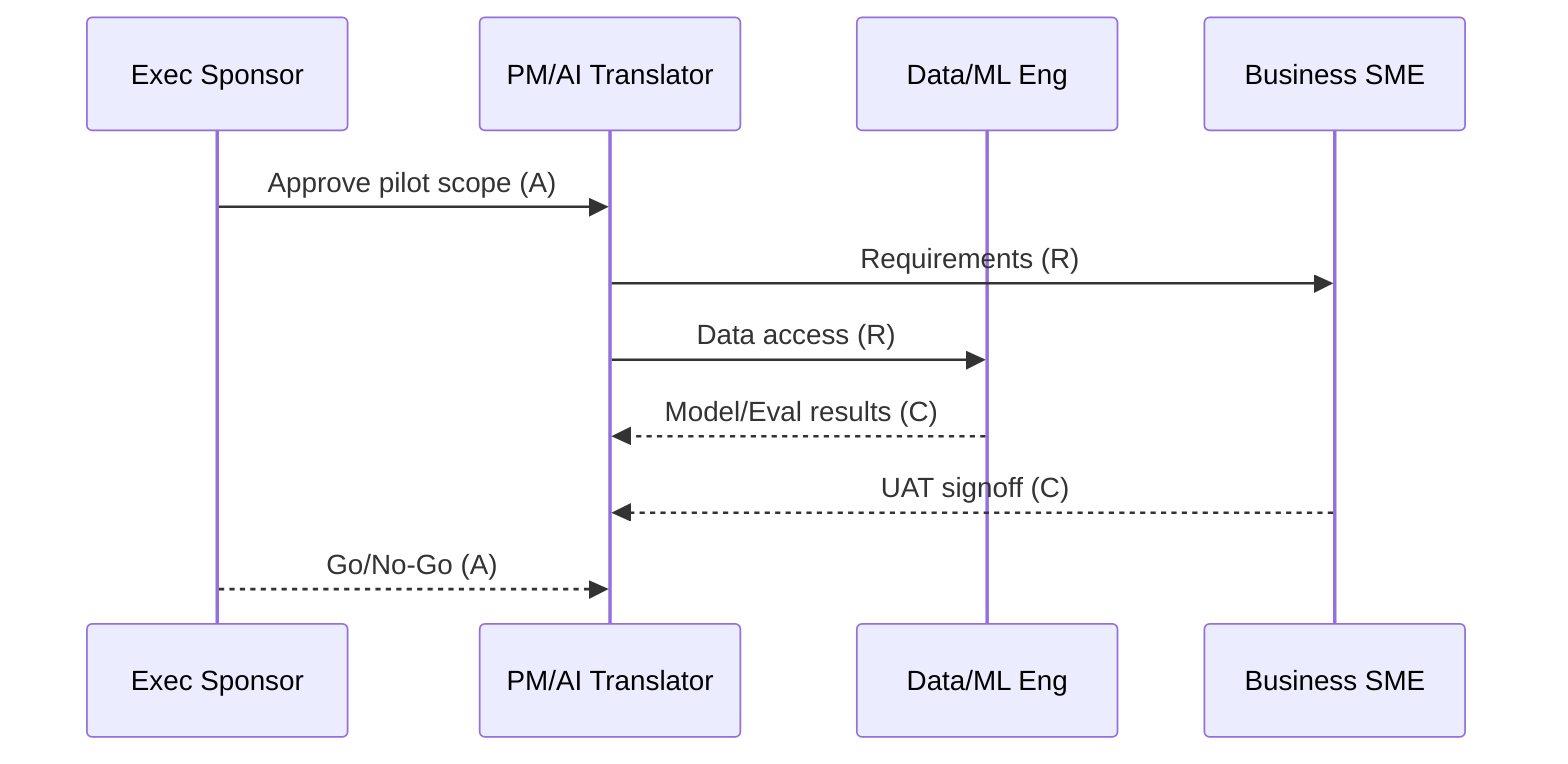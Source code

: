 sequenceDiagram
  participant Exec as Exec Sponsor
  participant PM as PM/AI Translator
  participant Eng as Data/ML Eng
  participant SME as Business SME
  Exec->>PM: Approve pilot scope (A)
  PM->>SME: Requirements (R)
  PM->>Eng: Data access (R)
  Eng-->>PM: Model/Eval results (C)
  SME-->>PM: UAT signoff (C)
  Exec-->>PM: Go/No-Go (A)